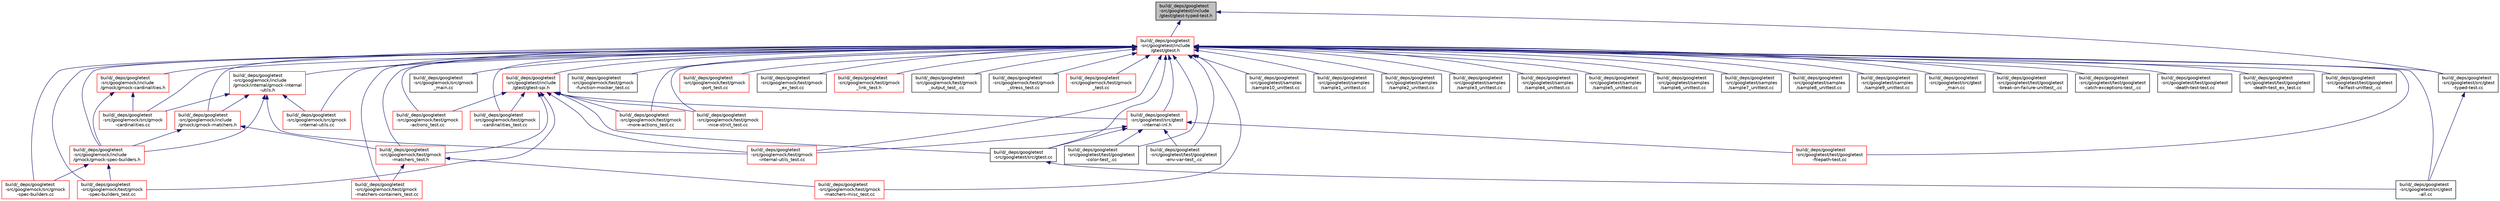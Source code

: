 digraph "build/_deps/googletest-src/googletest/include/gtest/gtest-typed-test.h"
{
 // LATEX_PDF_SIZE
  edge [fontname="Helvetica",fontsize="10",labelfontname="Helvetica",labelfontsize="10"];
  node [fontname="Helvetica",fontsize="10",shape=record];
  Node1 [label="build/_deps/googletest\l-src/googletest/include\l/gtest/gtest-typed-test.h",height=0.2,width=0.4,color="black", fillcolor="grey75", style="filled", fontcolor="black",tooltip=" "];
  Node1 -> Node2 [dir="back",color="midnightblue",fontsize="10",style="solid",fontname="Helvetica"];
  Node2 [label="build/_deps/googletest\l-src/googletest/include\l/gtest/gtest.h",height=0.2,width=0.4,color="red", fillcolor="white", style="filled",URL="$gtest_8h.html",tooltip=" "];
  Node2 -> Node3 [dir="back",color="midnightblue",fontsize="10",style="solid",fontname="Helvetica"];
  Node3 [label="build/_deps/googletest\l-src/googlemock/include\l/gmock/gmock-cardinalities.h",height=0.2,width=0.4,color="red", fillcolor="white", style="filled",URL="$gmock-cardinalities_8h.html",tooltip=" "];
  Node3 -> Node4 [dir="back",color="midnightblue",fontsize="10",style="solid",fontname="Helvetica"];
  Node4 [label="build/_deps/googletest\l-src/googlemock/include\l/gmock/gmock-spec-builders.h",height=0.2,width=0.4,color="red", fillcolor="white", style="filled",URL="$gmock-spec-builders_8h.html",tooltip=" "];
  Node4 -> Node9 [dir="back",color="midnightblue",fontsize="10",style="solid",fontname="Helvetica"];
  Node9 [label="build/_deps/googletest\l-src/googlemock/src/gmock\l-spec-builders.cc",height=0.2,width=0.4,color="red", fillcolor="white", style="filled",URL="$gmock-spec-builders_8cc.html",tooltip=" "];
  Node4 -> Node25 [dir="back",color="midnightblue",fontsize="10",style="solid",fontname="Helvetica"];
  Node25 [label="build/_deps/googletest\l-src/googlemock/test/gmock\l-spec-builders_test.cc",height=0.2,width=0.4,color="red", fillcolor="white", style="filled",URL="$gmock-spec-builders__test_8cc.html",tooltip=" "];
  Node3 -> Node35 [dir="back",color="midnightblue",fontsize="10",style="solid",fontname="Helvetica"];
  Node35 [label="build/_deps/googletest\l-src/googlemock/src/gmock\l-cardinalities.cc",height=0.2,width=0.4,color="red", fillcolor="white", style="filled",URL="$gmock-cardinalities_8cc.html",tooltip=" "];
  Node2 -> Node36 [dir="back",color="midnightblue",fontsize="10",style="solid",fontname="Helvetica"];
  Node36 [label="build/_deps/googletest\l-src/googlemock/include\l/gmock/gmock-matchers.h",height=0.2,width=0.4,color="red", fillcolor="white", style="filled",URL="$gmock-matchers_8h.html",tooltip=" "];
  Node36 -> Node4 [dir="back",color="midnightblue",fontsize="10",style="solid",fontname="Helvetica"];
  Node36 -> Node17 [dir="back",color="midnightblue",fontsize="10",style="solid",fontname="Helvetica"];
  Node17 [label="build/_deps/googletest\l-src/googlemock/test/gmock\l-matchers_test.h",height=0.2,width=0.4,color="red", fillcolor="white", style="filled",URL="$gmock-matchers__test_8h.html",tooltip=" "];
  Node17 -> Node20 [dir="back",color="midnightblue",fontsize="10",style="solid",fontname="Helvetica"];
  Node20 [label="build/_deps/googletest\l-src/googlemock/test/gmock\l-matchers-containers_test.cc",height=0.2,width=0.4,color="red", fillcolor="white", style="filled",URL="$gmock-matchers-containers__test_8cc.html",tooltip=" "];
  Node17 -> Node21 [dir="back",color="midnightblue",fontsize="10",style="solid",fontname="Helvetica"];
  Node21 [label="build/_deps/googletest\l-src/googlemock/test/gmock\l-matchers-misc_test.cc",height=0.2,width=0.4,color="red", fillcolor="white", style="filled",URL="$gmock-matchers-misc__test_8cc.html",tooltip=" "];
  Node2 -> Node4 [dir="back",color="midnightblue",fontsize="10",style="solid",fontname="Helvetica"];
  Node2 -> Node39 [dir="back",color="midnightblue",fontsize="10",style="solid",fontname="Helvetica"];
  Node39 [label="build/_deps/googletest\l-src/googlemock/include\l/gmock/internal/gmock-internal\l-utils.h",height=0.2,width=0.4,color="red", fillcolor="white", style="filled",URL="$gmock-internal-utils_8h.html",tooltip=" "];
  Node39 -> Node36 [dir="back",color="midnightblue",fontsize="10",style="solid",fontname="Helvetica"];
  Node39 -> Node4 [dir="back",color="midnightblue",fontsize="10",style="solid",fontname="Helvetica"];
  Node39 -> Node35 [dir="back",color="midnightblue",fontsize="10",style="solid",fontname="Helvetica"];
  Node39 -> Node8 [dir="back",color="midnightblue",fontsize="10",style="solid",fontname="Helvetica"];
  Node8 [label="build/_deps/googletest\l-src/googlemock/src/gmock\l-internal-utils.cc",height=0.2,width=0.4,color="red", fillcolor="white", style="filled",URL="$gmock-internal-utils_8cc.html",tooltip=" "];
  Node39 -> Node16 [dir="back",color="midnightblue",fontsize="10",style="solid",fontname="Helvetica"];
  Node16 [label="build/_deps/googletest\l-src/googlemock/test/gmock\l-internal-utils_test.cc",height=0.2,width=0.4,color="red", fillcolor="white", style="filled",URL="$gmock-internal-utils__test_8cc.html",tooltip=" "];
  Node2 -> Node35 [dir="back",color="midnightblue",fontsize="10",style="solid",fontname="Helvetica"];
  Node2 -> Node8 [dir="back",color="midnightblue",fontsize="10",style="solid",fontname="Helvetica"];
  Node2 -> Node9 [dir="back",color="midnightblue",fontsize="10",style="solid",fontname="Helvetica"];
  Node2 -> Node11 [dir="back",color="midnightblue",fontsize="10",style="solid",fontname="Helvetica"];
  Node11 [label="build/_deps/googletest\l-src/googlemock/src/gmock\l_main.cc",height=0.2,width=0.4,color="black", fillcolor="white", style="filled",URL="$gmock__main_8cc.html",tooltip=" "];
  Node2 -> Node12 [dir="back",color="midnightblue",fontsize="10",style="solid",fontname="Helvetica"];
  Node12 [label="build/_deps/googletest\l-src/googlemock/test/gmock\l-actions_test.cc",height=0.2,width=0.4,color="red", fillcolor="white", style="filled",URL="$gmock-actions__test_8cc.html",tooltip=" "];
  Node2 -> Node14 [dir="back",color="midnightblue",fontsize="10",style="solid",fontname="Helvetica"];
  Node14 [label="build/_deps/googletest\l-src/googlemock/test/gmock\l-cardinalities_test.cc",height=0.2,width=0.4,color="red", fillcolor="white", style="filled",URL="$gmock-cardinalities__test_8cc.html",tooltip=" "];
  Node2 -> Node15 [dir="back",color="midnightblue",fontsize="10",style="solid",fontname="Helvetica"];
  Node15 [label="build/_deps/googletest\l-src/googlemock/test/gmock\l-function-mocker_test.cc",height=0.2,width=0.4,color="black", fillcolor="white", style="filled",URL="$gmock-function-mocker__test_8cc.html",tooltip=" "];
  Node2 -> Node16 [dir="back",color="midnightblue",fontsize="10",style="solid",fontname="Helvetica"];
  Node2 -> Node20 [dir="back",color="midnightblue",fontsize="10",style="solid",fontname="Helvetica"];
  Node2 -> Node21 [dir="back",color="midnightblue",fontsize="10",style="solid",fontname="Helvetica"];
  Node2 -> Node17 [dir="back",color="midnightblue",fontsize="10",style="solid",fontname="Helvetica"];
  Node2 -> Node22 [dir="back",color="midnightblue",fontsize="10",style="solid",fontname="Helvetica"];
  Node22 [label="build/_deps/googletest\l-src/googlemock/test/gmock\l-more-actions_test.cc",height=0.2,width=0.4,color="red", fillcolor="white", style="filled",URL="$gmock-more-actions__test_8cc.html",tooltip=" "];
  Node2 -> Node23 [dir="back",color="midnightblue",fontsize="10",style="solid",fontname="Helvetica"];
  Node23 [label="build/_deps/googletest\l-src/googlemock/test/gmock\l-nice-strict_test.cc",height=0.2,width=0.4,color="red", fillcolor="white", style="filled",URL="$gmock-nice-strict__test_8cc.html",tooltip=" "];
  Node2 -> Node42 [dir="back",color="midnightblue",fontsize="10",style="solid",fontname="Helvetica"];
  Node42 [label="build/_deps/googletest\l-src/googlemock/test/gmock\l-port_test.cc",height=0.2,width=0.4,color="red", fillcolor="white", style="filled",URL="$gmock-port__test_8cc.html",tooltip=" "];
  Node2 -> Node25 [dir="back",color="midnightblue",fontsize="10",style="solid",fontname="Helvetica"];
  Node2 -> Node26 [dir="back",color="midnightblue",fontsize="10",style="solid",fontname="Helvetica"];
  Node26 [label="build/_deps/googletest\l-src/googlemock/test/gmock\l_ex_test.cc",height=0.2,width=0.4,color="black", fillcolor="white", style="filled",URL="$gmock__ex__test_8cc.html",tooltip=" "];
  Node2 -> Node28 [dir="back",color="midnightblue",fontsize="10",style="solid",fontname="Helvetica"];
  Node28 [label="build/_deps/googletest\l-src/googlemock/test/gmock\l_link_test.h",height=0.2,width=0.4,color="red", fillcolor="white", style="filled",URL="$gmock__link__test_8h.html",tooltip=" "];
  Node2 -> Node31 [dir="back",color="midnightblue",fontsize="10",style="solid",fontname="Helvetica"];
  Node31 [label="build/_deps/googletest\l-src/googlemock/test/gmock\l_output_test_.cc",height=0.2,width=0.4,color="black", fillcolor="white", style="filled",URL="$gmock__output__test___8cc.html",tooltip=" "];
  Node2 -> Node32 [dir="back",color="midnightblue",fontsize="10",style="solid",fontname="Helvetica"];
  Node32 [label="build/_deps/googletest\l-src/googlemock/test/gmock\l_stress_test.cc",height=0.2,width=0.4,color="black", fillcolor="white", style="filled",URL="$gmock__stress__test_8cc.html",tooltip=" "];
  Node2 -> Node33 [dir="back",color="midnightblue",fontsize="10",style="solid",fontname="Helvetica"];
  Node33 [label="build/_deps/googletest\l-src/googlemock/test/gmock\l_test.cc",height=0.2,width=0.4,color="red", fillcolor="white", style="filled",URL="$gmock__test_8cc.html",tooltip=" "];
  Node2 -> Node43 [dir="back",color="midnightblue",fontsize="10",style="solid",fontname="Helvetica"];
  Node43 [label="build/_deps/googletest\l-src/googletest/include\l/gtest/gtest-spi.h",height=0.2,width=0.4,color="red", fillcolor="white", style="filled",URL="$gtest-spi_8h.html",tooltip=" "];
  Node43 -> Node12 [dir="back",color="midnightblue",fontsize="10",style="solid",fontname="Helvetica"];
  Node43 -> Node14 [dir="back",color="midnightblue",fontsize="10",style="solid",fontname="Helvetica"];
  Node43 -> Node16 [dir="back",color="midnightblue",fontsize="10",style="solid",fontname="Helvetica"];
  Node43 -> Node17 [dir="back",color="midnightblue",fontsize="10",style="solid",fontname="Helvetica"];
  Node43 -> Node22 [dir="back",color="midnightblue",fontsize="10",style="solid",fontname="Helvetica"];
  Node43 -> Node23 [dir="back",color="midnightblue",fontsize="10",style="solid",fontname="Helvetica"];
  Node43 -> Node25 [dir="back",color="midnightblue",fontsize="10",style="solid",fontname="Helvetica"];
  Node43 -> Node44 [dir="back",color="midnightblue",fontsize="10",style="solid",fontname="Helvetica"];
  Node44 [label="build/_deps/googletest\l-src/googletest/src/gtest\l-internal-inl.h",height=0.2,width=0.4,color="red", fillcolor="white", style="filled",URL="$gtest-internal-inl_8h.html",tooltip=" "];
  Node44 -> Node16 [dir="back",color="midnightblue",fontsize="10",style="solid",fontname="Helvetica"];
  Node44 -> Node50 [dir="back",color="midnightblue",fontsize="10",style="solid",fontname="Helvetica"];
  Node50 [label="build/_deps/googletest\l-src/googletest/src/gtest.cc",height=0.2,width=0.4,color="black", fillcolor="white", style="filled",URL="$gtest_8cc.html",tooltip=" "];
  Node50 -> Node46 [dir="back",color="midnightblue",fontsize="10",style="solid",fontname="Helvetica"];
  Node46 [label="build/_deps/googletest\l-src/googletest/src/gtest\l-all.cc",height=0.2,width=0.4,color="black", fillcolor="white", style="filled",URL="$gtest-all_8cc.html",tooltip=" "];
  Node44 -> Node51 [dir="back",color="midnightblue",fontsize="10",style="solid",fontname="Helvetica"];
  Node51 [label="build/_deps/googletest\l-src/googletest/test/googletest\l-color-test_.cc",height=0.2,width=0.4,color="black", fillcolor="white", style="filled",URL="$googletest-color-test___8cc.html",tooltip=" "];
  Node44 -> Node52 [dir="back",color="midnightblue",fontsize="10",style="solid",fontname="Helvetica"];
  Node52 [label="build/_deps/googletest\l-src/googletest/test/googletest\l-env-var-test_.cc",height=0.2,width=0.4,color="black", fillcolor="white", style="filled",URL="$googletest-env-var-test___8cc.html",tooltip=" "];
  Node44 -> Node53 [dir="back",color="midnightblue",fontsize="10",style="solid",fontname="Helvetica"];
  Node53 [label="build/_deps/googletest\l-src/googletest/test/googletest\l-filepath-test.cc",height=0.2,width=0.4,color="red", fillcolor="white", style="filled",URL="$googletest-filepath-test_8cc.html",tooltip=" "];
  Node43 -> Node50 [dir="back",color="midnightblue",fontsize="10",style="solid",fontname="Helvetica"];
  Node2 -> Node64 [dir="back",color="midnightblue",fontsize="10",style="solid",fontname="Helvetica"];
  Node64 [label="build/_deps/googletest\l-src/googletest/samples\l/sample10_unittest.cc",height=0.2,width=0.4,color="black", fillcolor="white", style="filled",URL="$sample10__unittest_8cc.html",tooltip=" "];
  Node2 -> Node65 [dir="back",color="midnightblue",fontsize="10",style="solid",fontname="Helvetica"];
  Node65 [label="build/_deps/googletest\l-src/googletest/samples\l/sample1_unittest.cc",height=0.2,width=0.4,color="black", fillcolor="white", style="filled",URL="$sample1__unittest_8cc.html",tooltip=" "];
  Node2 -> Node66 [dir="back",color="midnightblue",fontsize="10",style="solid",fontname="Helvetica"];
  Node66 [label="build/_deps/googletest\l-src/googletest/samples\l/sample2_unittest.cc",height=0.2,width=0.4,color="black", fillcolor="white", style="filled",URL="$sample2__unittest_8cc.html",tooltip=" "];
  Node2 -> Node67 [dir="back",color="midnightblue",fontsize="10",style="solid",fontname="Helvetica"];
  Node67 [label="build/_deps/googletest\l-src/googletest/samples\l/sample3_unittest.cc",height=0.2,width=0.4,color="black", fillcolor="white", style="filled",URL="$sample3__unittest_8cc.html",tooltip=" "];
  Node2 -> Node68 [dir="back",color="midnightblue",fontsize="10",style="solid",fontname="Helvetica"];
  Node68 [label="build/_deps/googletest\l-src/googletest/samples\l/sample4_unittest.cc",height=0.2,width=0.4,color="black", fillcolor="white", style="filled",URL="$sample4__unittest_8cc.html",tooltip=" "];
  Node2 -> Node69 [dir="back",color="midnightblue",fontsize="10",style="solid",fontname="Helvetica"];
  Node69 [label="build/_deps/googletest\l-src/googletest/samples\l/sample5_unittest.cc",height=0.2,width=0.4,color="black", fillcolor="white", style="filled",URL="$sample5__unittest_8cc.html",tooltip=" "];
  Node2 -> Node70 [dir="back",color="midnightblue",fontsize="10",style="solid",fontname="Helvetica"];
  Node70 [label="build/_deps/googletest\l-src/googletest/samples\l/sample6_unittest.cc",height=0.2,width=0.4,color="black", fillcolor="white", style="filled",URL="$sample6__unittest_8cc.html",tooltip=" "];
  Node2 -> Node71 [dir="back",color="midnightblue",fontsize="10",style="solid",fontname="Helvetica"];
  Node71 [label="build/_deps/googletest\l-src/googletest/samples\l/sample7_unittest.cc",height=0.2,width=0.4,color="black", fillcolor="white", style="filled",URL="$sample7__unittest_8cc.html",tooltip=" "];
  Node2 -> Node72 [dir="back",color="midnightblue",fontsize="10",style="solid",fontname="Helvetica"];
  Node72 [label="build/_deps/googletest\l-src/googletest/samples\l/sample8_unittest.cc",height=0.2,width=0.4,color="black", fillcolor="white", style="filled",URL="$sample8__unittest_8cc.html",tooltip=" "];
  Node2 -> Node73 [dir="back",color="midnightblue",fontsize="10",style="solid",fontname="Helvetica"];
  Node73 [label="build/_deps/googletest\l-src/googletest/samples\l/sample9_unittest.cc",height=0.2,width=0.4,color="black", fillcolor="white", style="filled",URL="$sample9__unittest_8cc.html",tooltip=" "];
  Node2 -> Node46 [dir="back",color="midnightblue",fontsize="10",style="solid",fontname="Helvetica"];
  Node2 -> Node44 [dir="back",color="midnightblue",fontsize="10",style="solid",fontname="Helvetica"];
  Node2 -> Node74 [dir="back",color="midnightblue",fontsize="10",style="solid",fontname="Helvetica"];
  Node74 [label="build/_deps/googletest\l-src/googletest/src/gtest\l-typed-test.cc",height=0.2,width=0.4,color="black", fillcolor="white", style="filled",URL="$gtest-typed-test_8cc.html",tooltip=" "];
  Node74 -> Node46 [dir="back",color="midnightblue",fontsize="10",style="solid",fontname="Helvetica"];
  Node2 -> Node50 [dir="back",color="midnightblue",fontsize="10",style="solid",fontname="Helvetica"];
  Node2 -> Node75 [dir="back",color="midnightblue",fontsize="10",style="solid",fontname="Helvetica"];
  Node75 [label="build/_deps/googletest\l-src/googletest/src/gtest\l_main.cc",height=0.2,width=0.4,color="black", fillcolor="white", style="filled",URL="$gtest__main_8cc.html",tooltip=" "];
  Node2 -> Node76 [dir="back",color="midnightblue",fontsize="10",style="solid",fontname="Helvetica"];
  Node76 [label="build/_deps/googletest\l-src/googletest/test/googletest\l-break-on-failure-unittest_.cc",height=0.2,width=0.4,color="black", fillcolor="white", style="filled",URL="$googletest-break-on-failure-unittest___8cc.html",tooltip=" "];
  Node2 -> Node77 [dir="back",color="midnightblue",fontsize="10",style="solid",fontname="Helvetica"];
  Node77 [label="build/_deps/googletest\l-src/googletest/test/googletest\l-catch-exceptions-test_.cc",height=0.2,width=0.4,color="black", fillcolor="white", style="filled",URL="$googletest-catch-exceptions-test___8cc.html",tooltip=" "];
  Node2 -> Node51 [dir="back",color="midnightblue",fontsize="10",style="solid",fontname="Helvetica"];
  Node2 -> Node78 [dir="back",color="midnightblue",fontsize="10",style="solid",fontname="Helvetica"];
  Node78 [label="build/_deps/googletest\l-src/googletest/test/googletest\l-death-test-test.cc",height=0.2,width=0.4,color="black", fillcolor="white", style="filled",URL="$googletest-death-test-test_8cc.html",tooltip=" "];
  Node2 -> Node79 [dir="back",color="midnightblue",fontsize="10",style="solid",fontname="Helvetica"];
  Node79 [label="build/_deps/googletest\l-src/googletest/test/googletest\l-death-test_ex_test.cc",height=0.2,width=0.4,color="black", fillcolor="white", style="filled",URL="$googletest-death-test__ex__test_8cc.html",tooltip=" "];
  Node2 -> Node52 [dir="back",color="midnightblue",fontsize="10",style="solid",fontname="Helvetica"];
  Node2 -> Node80 [dir="back",color="midnightblue",fontsize="10",style="solid",fontname="Helvetica"];
  Node80 [label="build/_deps/googletest\l-src/googletest/test/googletest\l-failfast-unittest_.cc",height=0.2,width=0.4,color="black", fillcolor="white", style="filled",URL="$googletest-failfast-unittest___8cc.html",tooltip=" "];
  Node2 -> Node53 [dir="back",color="midnightblue",fontsize="10",style="solid",fontname="Helvetica"];
  Node1 -> Node74 [dir="back",color="midnightblue",fontsize="10",style="solid",fontname="Helvetica"];
}
